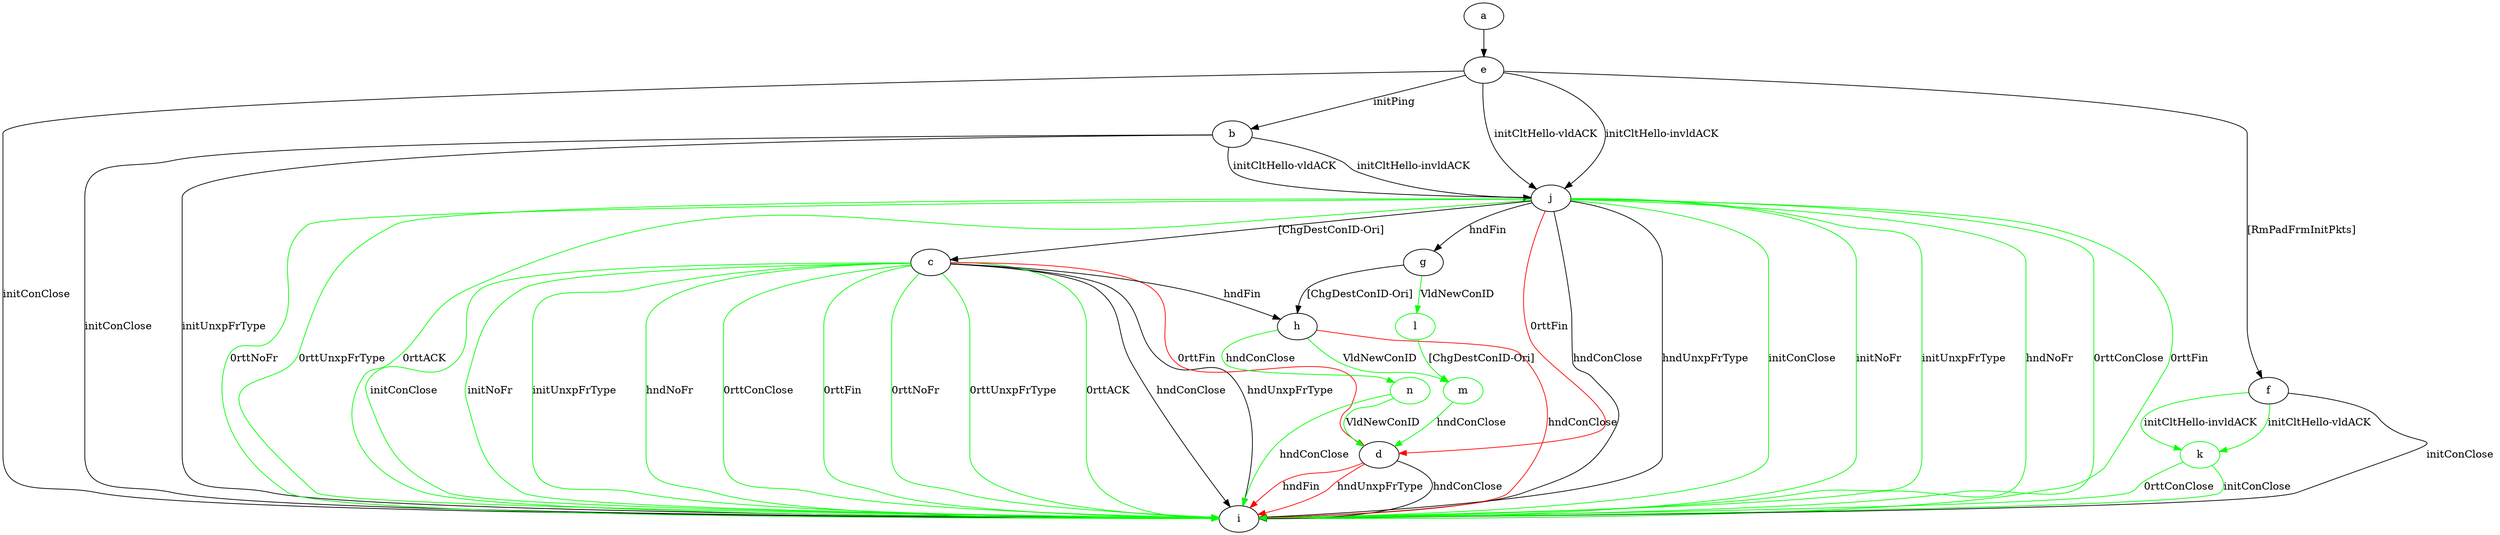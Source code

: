 digraph "" {
	a -> e	[key=0];
	b -> i	[key=0,
		label="initConClose "];
	b -> i	[key=1,
		label="initUnxpFrType "];
	b -> j	[key=0,
		label="initCltHello-vldACK "];
	b -> j	[key=1,
		label="initCltHello-invldACK "];
	c -> d	[key=0,
		color=red,
		label="0rttFin "];
	c -> h	[key=0,
		label="hndFin "];
	c -> i	[key=0,
		label="hndConClose "];
	c -> i	[key=1,
		label="hndUnxpFrType "];
	c -> i	[key=2,
		color=green,
		label="initConClose "];
	c -> i	[key=3,
		color=green,
		label="initNoFr "];
	c -> i	[key=4,
		color=green,
		label="initUnxpFrType "];
	c -> i	[key=5,
		color=green,
		label="hndNoFr "];
	c -> i	[key=6,
		color=green,
		label="0rttConClose "];
	c -> i	[key=7,
		color=green,
		label="0rttFin "];
	c -> i	[key=8,
		color=green,
		label="0rttNoFr "];
	c -> i	[key=9,
		color=green,
		label="0rttUnxpFrType "];
	c -> i	[key=10,
		color=green,
		label="0rttACK "];
	d -> i	[key=0,
		label="hndConClose "];
	d -> i	[key=1,
		color=red,
		label="hndFin "];
	d -> i	[key=2,
		color=red,
		label="hndUnxpFrType "];
	e -> b	[key=0,
		label="initPing "];
	e -> f	[key=0,
		label="[RmPadFrmInitPkts] "];
	e -> i	[key=0,
		label="initConClose "];
	e -> j	[key=0,
		label="initCltHello-vldACK "];
	e -> j	[key=1,
		label="initCltHello-invldACK "];
	f -> i	[key=0,
		label="initConClose "];
	k	[color=green];
	f -> k	[key=0,
		color=green,
		label="initCltHello-vldACK "];
	f -> k	[key=1,
		color=green,
		label="initCltHello-invldACK "];
	g -> h	[key=0,
		label="[ChgDestConID-Ori] "];
	l	[color=green];
	g -> l	[key=0,
		color=green,
		label="VldNewConID "];
	h -> i	[key=0,
		color=red,
		label="hndConClose "];
	m	[color=green];
	h -> m	[key=0,
		color=green,
		label="VldNewConID "];
	n	[color=green];
	h -> n	[key=0,
		color=green,
		label="hndConClose "];
	j -> c	[key=0,
		label="[ChgDestConID-Ori] "];
	j -> d	[key=0,
		color=red,
		label="0rttFin "];
	j -> g	[key=0,
		label="hndFin "];
	j -> i	[key=0,
		label="hndConClose "];
	j -> i	[key=1,
		label="hndUnxpFrType "];
	j -> i	[key=2,
		color=green,
		label="initConClose "];
	j -> i	[key=3,
		color=green,
		label="initNoFr "];
	j -> i	[key=4,
		color=green,
		label="initUnxpFrType "];
	j -> i	[key=5,
		color=green,
		label="hndNoFr "];
	j -> i	[key=6,
		color=green,
		label="0rttConClose "];
	j -> i	[key=7,
		color=green,
		label="0rttFin "];
	j -> i	[key=8,
		color=green,
		label="0rttNoFr "];
	j -> i	[key=9,
		color=green,
		label="0rttUnxpFrType "];
	j -> i	[key=10,
		color=green,
		label="0rttACK "];
	k -> i	[key=0,
		color=green,
		label="initConClose "];
	k -> i	[key=1,
		color=green,
		label="0rttConClose "];
	l -> m	[key=0,
		color=green,
		label="[ChgDestConID-Ori] "];
	m -> d	[key=0,
		color=green,
		label="hndConClose "];
	n -> d	[key=0,
		color=green,
		label="VldNewConID "];
	n -> i	[key=0,
		color=green,
		label="hndConClose "];
}
